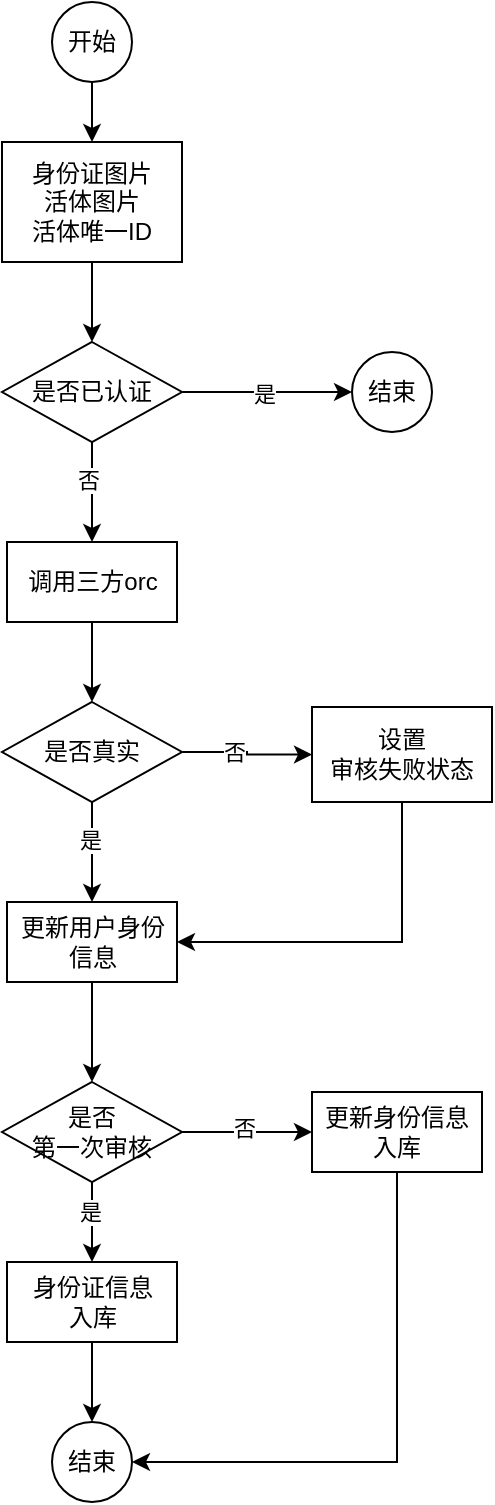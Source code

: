 <mxfile version="16.4.6" type="github">
  <diagram id="C5RBs43oDa-KdzZeNtuy" name="Page-1">
    <mxGraphModel dx="946" dy="604" grid="1" gridSize="10" guides="1" tooltips="1" connect="1" arrows="1" fold="1" page="1" pageScale="1" pageWidth="827" pageHeight="1169" math="0" shadow="0">
      <root>
        <mxCell id="WIyWlLk6GJQsqaUBKTNV-0" />
        <mxCell id="WIyWlLk6GJQsqaUBKTNV-1" parent="WIyWlLk6GJQsqaUBKTNV-0" />
        <mxCell id="tTdWva7OF1blu8iLClOX-15" style="edgeStyle=orthogonalEdgeStyle;rounded=0;orthogonalLoop=1;jettySize=auto;html=1;exitX=0.5;exitY=1;exitDx=0;exitDy=0;entryX=0.5;entryY=0;entryDx=0;entryDy=0;" edge="1" parent="WIyWlLk6GJQsqaUBKTNV-1" source="tTdWva7OF1blu8iLClOX-0" target="tTdWva7OF1blu8iLClOX-1">
          <mxGeometry relative="1" as="geometry" />
        </mxCell>
        <mxCell id="tTdWva7OF1blu8iLClOX-0" value="开始" style="ellipse;whiteSpace=wrap;html=1;aspect=fixed;" vertex="1" parent="WIyWlLk6GJQsqaUBKTNV-1">
          <mxGeometry x="80" y="20" width="40" height="40" as="geometry" />
        </mxCell>
        <mxCell id="tTdWva7OF1blu8iLClOX-16" style="edgeStyle=orthogonalEdgeStyle;rounded=0;orthogonalLoop=1;jettySize=auto;html=1;exitX=0.5;exitY=1;exitDx=0;exitDy=0;entryX=0.5;entryY=0;entryDx=0;entryDy=0;" edge="1" parent="WIyWlLk6GJQsqaUBKTNV-1" source="tTdWva7OF1blu8iLClOX-1" target="tTdWva7OF1blu8iLClOX-2">
          <mxGeometry relative="1" as="geometry" />
        </mxCell>
        <mxCell id="tTdWva7OF1blu8iLClOX-1" value="身份证图片&lt;br&gt;活体图片&lt;br&gt;活体唯一ID" style="rounded=0;whiteSpace=wrap;html=1;" vertex="1" parent="WIyWlLk6GJQsqaUBKTNV-1">
          <mxGeometry x="55" y="90" width="90" height="60" as="geometry" />
        </mxCell>
        <mxCell id="tTdWva7OF1blu8iLClOX-17" style="rounded=0;orthogonalLoop=1;jettySize=auto;html=1;exitX=0.5;exitY=1;exitDx=0;exitDy=0;entryX=0.5;entryY=0;entryDx=0;entryDy=0;" edge="1" parent="WIyWlLk6GJQsqaUBKTNV-1" source="tTdWva7OF1blu8iLClOX-2" target="tTdWva7OF1blu8iLClOX-5">
          <mxGeometry relative="1" as="geometry" />
        </mxCell>
        <mxCell id="tTdWva7OF1blu8iLClOX-27" value="否" style="edgeLabel;html=1;align=center;verticalAlign=middle;resizable=0;points=[];" vertex="1" connectable="0" parent="tTdWva7OF1blu8iLClOX-17">
          <mxGeometry x="-0.236" y="-2" relative="1" as="geometry">
            <mxPoint as="offset" />
          </mxGeometry>
        </mxCell>
        <mxCell id="tTdWva7OF1blu8iLClOX-25" style="edgeStyle=orthogonalEdgeStyle;rounded=0;orthogonalLoop=1;jettySize=auto;html=1;exitX=1;exitY=0.5;exitDx=0;exitDy=0;entryX=0;entryY=0.5;entryDx=0;entryDy=0;" edge="1" parent="WIyWlLk6GJQsqaUBKTNV-1" source="tTdWva7OF1blu8iLClOX-2" target="tTdWva7OF1blu8iLClOX-3">
          <mxGeometry relative="1" as="geometry" />
        </mxCell>
        <mxCell id="tTdWva7OF1blu8iLClOX-26" value="是" style="edgeLabel;html=1;align=center;verticalAlign=middle;resizable=0;points=[];" vertex="1" connectable="0" parent="tTdWva7OF1blu8iLClOX-25">
          <mxGeometry x="-0.035" y="-1" relative="1" as="geometry">
            <mxPoint as="offset" />
          </mxGeometry>
        </mxCell>
        <mxCell id="tTdWva7OF1blu8iLClOX-2" value="是否已认证" style="rhombus;whiteSpace=wrap;html=1;" vertex="1" parent="WIyWlLk6GJQsqaUBKTNV-1">
          <mxGeometry x="55" y="190" width="90" height="50" as="geometry" />
        </mxCell>
        <mxCell id="tTdWva7OF1blu8iLClOX-3" value="结束" style="ellipse;whiteSpace=wrap;html=1;aspect=fixed;" vertex="1" parent="WIyWlLk6GJQsqaUBKTNV-1">
          <mxGeometry x="230" y="195" width="40" height="40" as="geometry" />
        </mxCell>
        <mxCell id="tTdWva7OF1blu8iLClOX-18" style="rounded=0;orthogonalLoop=1;jettySize=auto;html=1;exitX=0.5;exitY=1;exitDx=0;exitDy=0;entryX=0.5;entryY=0;entryDx=0;entryDy=0;" edge="1" parent="WIyWlLk6GJQsqaUBKTNV-1" source="tTdWva7OF1blu8iLClOX-5" target="tTdWva7OF1blu8iLClOX-6">
          <mxGeometry relative="1" as="geometry" />
        </mxCell>
        <mxCell id="tTdWva7OF1blu8iLClOX-5" value="调用三方orc" style="rounded=0;whiteSpace=wrap;html=1;" vertex="1" parent="WIyWlLk6GJQsqaUBKTNV-1">
          <mxGeometry x="57.5" y="290" width="85" height="40" as="geometry" />
        </mxCell>
        <mxCell id="tTdWva7OF1blu8iLClOX-19" style="edgeStyle=orthogonalEdgeStyle;rounded=0;orthogonalLoop=1;jettySize=auto;html=1;exitX=0.5;exitY=1;exitDx=0;exitDy=0;" edge="1" parent="WIyWlLk6GJQsqaUBKTNV-1" source="tTdWva7OF1blu8iLClOX-6" target="tTdWva7OF1blu8iLClOX-9">
          <mxGeometry relative="1" as="geometry" />
        </mxCell>
        <mxCell id="tTdWva7OF1blu8iLClOX-29" value="是" style="edgeLabel;html=1;align=center;verticalAlign=middle;resizable=0;points=[];" vertex="1" connectable="0" parent="tTdWva7OF1blu8iLClOX-19">
          <mxGeometry x="-0.25" y="-1" relative="1" as="geometry">
            <mxPoint as="offset" />
          </mxGeometry>
        </mxCell>
        <mxCell id="tTdWva7OF1blu8iLClOX-24" style="edgeStyle=orthogonalEdgeStyle;rounded=0;orthogonalLoop=1;jettySize=auto;html=1;exitX=1;exitY=0.5;exitDx=0;exitDy=0;entryX=0;entryY=0.5;entryDx=0;entryDy=0;" edge="1" parent="WIyWlLk6GJQsqaUBKTNV-1" source="tTdWva7OF1blu8iLClOX-6" target="tTdWva7OF1blu8iLClOX-7">
          <mxGeometry relative="1" as="geometry" />
        </mxCell>
        <mxCell id="tTdWva7OF1blu8iLClOX-28" value="否" style="edgeLabel;html=1;align=center;verticalAlign=middle;resizable=0;points=[];" vertex="1" connectable="0" parent="tTdWva7OF1blu8iLClOX-24">
          <mxGeometry x="-0.233" relative="1" as="geometry">
            <mxPoint as="offset" />
          </mxGeometry>
        </mxCell>
        <mxCell id="tTdWva7OF1blu8iLClOX-6" value="是否真实" style="rhombus;whiteSpace=wrap;html=1;" vertex="1" parent="WIyWlLk6GJQsqaUBKTNV-1">
          <mxGeometry x="55" y="370" width="90" height="50" as="geometry" />
        </mxCell>
        <mxCell id="tTdWva7OF1blu8iLClOX-30" style="edgeStyle=orthogonalEdgeStyle;rounded=0;orthogonalLoop=1;jettySize=auto;html=1;exitX=0.5;exitY=1;exitDx=0;exitDy=0;entryX=1;entryY=0.5;entryDx=0;entryDy=0;" edge="1" parent="WIyWlLk6GJQsqaUBKTNV-1" source="tTdWva7OF1blu8iLClOX-7" target="tTdWva7OF1blu8iLClOX-9">
          <mxGeometry relative="1" as="geometry" />
        </mxCell>
        <mxCell id="tTdWva7OF1blu8iLClOX-7" value="设置&lt;br&gt;审核失败状态" style="rounded=0;whiteSpace=wrap;html=1;" vertex="1" parent="WIyWlLk6GJQsqaUBKTNV-1">
          <mxGeometry x="210" y="372.5" width="90" height="47.5" as="geometry" />
        </mxCell>
        <mxCell id="tTdWva7OF1blu8iLClOX-20" style="edgeStyle=orthogonalEdgeStyle;rounded=0;orthogonalLoop=1;jettySize=auto;html=1;exitX=0.5;exitY=1;exitDx=0;exitDy=0;entryX=0.5;entryY=0;entryDx=0;entryDy=0;" edge="1" parent="WIyWlLk6GJQsqaUBKTNV-1" source="tTdWva7OF1blu8iLClOX-9" target="tTdWva7OF1blu8iLClOX-11">
          <mxGeometry relative="1" as="geometry" />
        </mxCell>
        <mxCell id="tTdWva7OF1blu8iLClOX-9" value="更新用户身份信息" style="rounded=0;whiteSpace=wrap;html=1;" vertex="1" parent="WIyWlLk6GJQsqaUBKTNV-1">
          <mxGeometry x="57.5" y="470" width="85" height="40" as="geometry" />
        </mxCell>
        <mxCell id="tTdWva7OF1blu8iLClOX-21" style="edgeStyle=orthogonalEdgeStyle;rounded=0;orthogonalLoop=1;jettySize=auto;html=1;exitX=0.5;exitY=1;exitDx=0;exitDy=0;entryX=0.5;entryY=0;entryDx=0;entryDy=0;" edge="1" parent="WIyWlLk6GJQsqaUBKTNV-1" source="tTdWva7OF1blu8iLClOX-11" target="tTdWva7OF1blu8iLClOX-13">
          <mxGeometry relative="1" as="geometry" />
        </mxCell>
        <mxCell id="tTdWva7OF1blu8iLClOX-33" value="是" style="edgeLabel;html=1;align=center;verticalAlign=middle;resizable=0;points=[];" vertex="1" connectable="0" parent="tTdWva7OF1blu8iLClOX-21">
          <mxGeometry x="-0.25" y="-1" relative="1" as="geometry">
            <mxPoint as="offset" />
          </mxGeometry>
        </mxCell>
        <mxCell id="tTdWva7OF1blu8iLClOX-31" style="edgeStyle=none;rounded=0;orthogonalLoop=1;jettySize=auto;html=1;entryX=0;entryY=0.5;entryDx=0;entryDy=0;" edge="1" parent="WIyWlLk6GJQsqaUBKTNV-1" source="tTdWva7OF1blu8iLClOX-11" target="tTdWva7OF1blu8iLClOX-14">
          <mxGeometry relative="1" as="geometry">
            <mxPoint x="170" y="585" as="targetPoint" />
          </mxGeometry>
        </mxCell>
        <mxCell id="tTdWva7OF1blu8iLClOX-34" value="否" style="edgeLabel;html=1;align=center;verticalAlign=middle;resizable=0;points=[];" vertex="1" connectable="0" parent="tTdWva7OF1blu8iLClOX-31">
          <mxGeometry x="-0.046" y="2" relative="1" as="geometry">
            <mxPoint as="offset" />
          </mxGeometry>
        </mxCell>
        <mxCell id="tTdWva7OF1blu8iLClOX-11" value="是否&lt;br&gt;第一次审核" style="rhombus;whiteSpace=wrap;html=1;" vertex="1" parent="WIyWlLk6GJQsqaUBKTNV-1">
          <mxGeometry x="55" y="560" width="90" height="50" as="geometry" />
        </mxCell>
        <mxCell id="tTdWva7OF1blu8iLClOX-12" value="结束" style="ellipse;whiteSpace=wrap;html=1;aspect=fixed;" vertex="1" parent="WIyWlLk6GJQsqaUBKTNV-1">
          <mxGeometry x="80" y="730" width="40" height="40" as="geometry" />
        </mxCell>
        <mxCell id="tTdWva7OF1blu8iLClOX-22" style="edgeStyle=orthogonalEdgeStyle;rounded=0;orthogonalLoop=1;jettySize=auto;html=1;exitX=0.5;exitY=1;exitDx=0;exitDy=0;entryX=0.5;entryY=0;entryDx=0;entryDy=0;" edge="1" parent="WIyWlLk6GJQsqaUBKTNV-1" source="tTdWva7OF1blu8iLClOX-13" target="tTdWva7OF1blu8iLClOX-12">
          <mxGeometry relative="1" as="geometry" />
        </mxCell>
        <mxCell id="tTdWva7OF1blu8iLClOX-13" value="身份证信息&lt;br&gt;入库" style="rounded=0;whiteSpace=wrap;html=1;" vertex="1" parent="WIyWlLk6GJQsqaUBKTNV-1">
          <mxGeometry x="57.5" y="650" width="85" height="40" as="geometry" />
        </mxCell>
        <mxCell id="tTdWva7OF1blu8iLClOX-32" style="edgeStyle=orthogonalEdgeStyle;rounded=0;orthogonalLoop=1;jettySize=auto;html=1;exitX=0.5;exitY=1;exitDx=0;exitDy=0;entryX=1;entryY=0.5;entryDx=0;entryDy=0;" edge="1" parent="WIyWlLk6GJQsqaUBKTNV-1" source="tTdWva7OF1blu8iLClOX-14" target="tTdWva7OF1blu8iLClOX-12">
          <mxGeometry relative="1" as="geometry" />
        </mxCell>
        <mxCell id="tTdWva7OF1blu8iLClOX-14" value="更新身份信息&lt;br&gt;入库" style="rounded=0;whiteSpace=wrap;html=1;" vertex="1" parent="WIyWlLk6GJQsqaUBKTNV-1">
          <mxGeometry x="210" y="565" width="85" height="40" as="geometry" />
        </mxCell>
      </root>
    </mxGraphModel>
  </diagram>
</mxfile>
